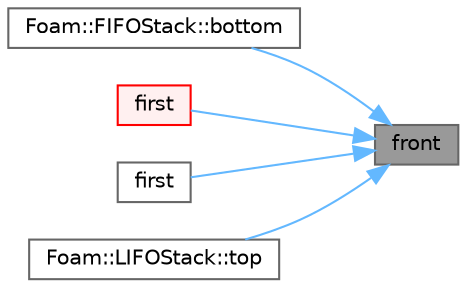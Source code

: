 digraph "front"
{
 // LATEX_PDF_SIZE
  bgcolor="transparent";
  edge [fontname=Helvetica,fontsize=10,labelfontname=Helvetica,labelfontsize=10];
  node [fontname=Helvetica,fontsize=10,shape=box,height=0.2,width=0.4];
  rankdir="RL";
  Node1 [id="Node000001",label="front",height=0.2,width=0.4,color="gray40", fillcolor="grey60", style="filled", fontcolor="black",tooltip=" "];
  Node1 -> Node2 [id="edge1_Node000001_Node000002",dir="back",color="steelblue1",style="solid",tooltip=" "];
  Node2 [id="Node000002",label="Foam::FIFOStack::bottom",height=0.2,width=0.4,color="grey40", fillcolor="white", style="filled",URL="$classFoam_1_1FIFOStack.html#ab3b8167f58d7f8e3db06ef360b6aef95",tooltip=" "];
  Node1 -> Node3 [id="edge2_Node000001_Node000003",dir="back",color="steelblue1",style="solid",tooltip=" "];
  Node3 [id="Node000003",label="first",height=0.2,width=0.4,color="red", fillcolor="#FFF0F0", style="filled",URL="$classFoam_1_1LList.html#aebab7630c4fe77a3cdf468262c55395e",tooltip=" "];
  Node1 -> Node5 [id="edge3_Node000001_Node000005",dir="back",color="steelblue1",style="solid",tooltip=" "];
  Node5 [id="Node000005",label="first",height=0.2,width=0.4,color="grey40", fillcolor="white", style="filled",URL="$classFoam_1_1LList.html#ac013dad39fa4a48e915626e294f37fbc",tooltip=" "];
  Node1 -> Node6 [id="edge4_Node000001_Node000006",dir="back",color="steelblue1",style="solid",tooltip=" "];
  Node6 [id="Node000006",label="Foam::LIFOStack::top",height=0.2,width=0.4,color="grey40", fillcolor="white", style="filled",URL="$classFoam_1_1LIFOStack.html#abdc5104734b439afebb210760dfc6bdc",tooltip=" "];
}
